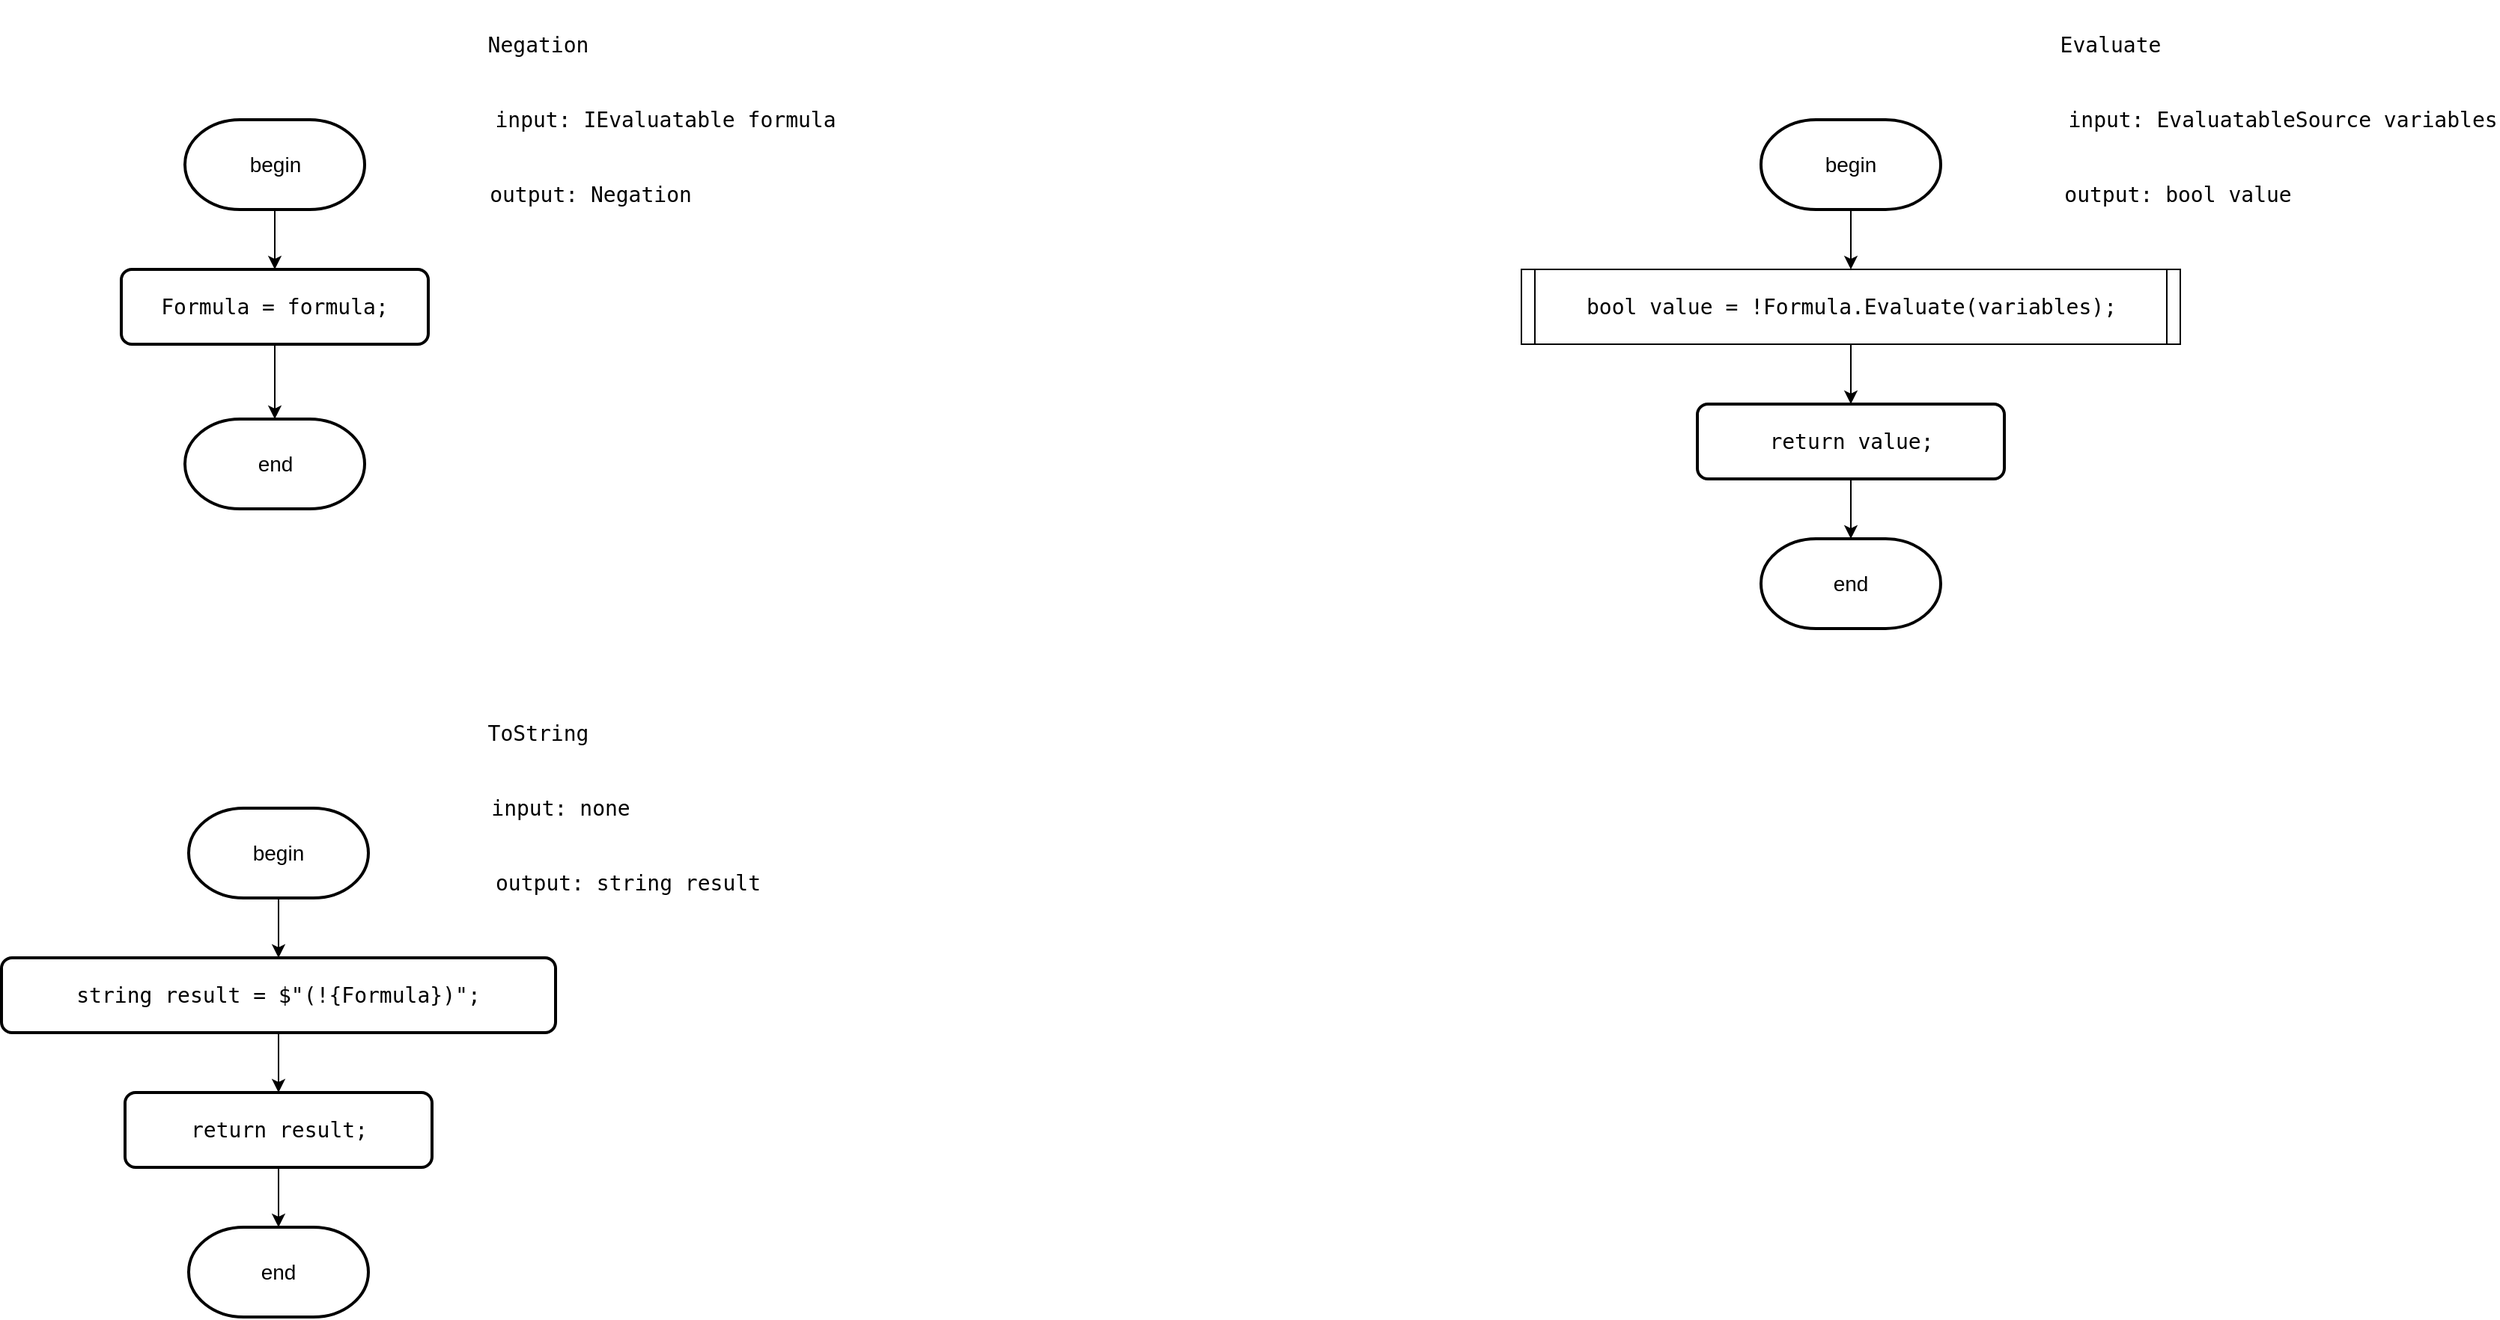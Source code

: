 <mxfile version="26.2.2">
  <diagram name="Page-1" id="NvLhf5O7GmkvqG9NA0h2">
    <mxGraphModel dx="2918" dy="2301" grid="1" gridSize="10" guides="1" tooltips="1" connect="1" arrows="1" fold="1" page="1" pageScale="1" pageWidth="850" pageHeight="1100" math="0" shadow="0">
      <root>
        <mxCell id="0" />
        <mxCell id="1" parent="0" />
        <mxCell id="ZzTrktc_uQxRz7rM2BSA-1" value="&lt;pre style=&quot;font-family: &amp;quot;JetBrains Mono&amp;quot;, monospace;&quot;&gt;&lt;font style=&quot;&quot;&gt;Negation&lt;/font&gt;&lt;/pre&gt;" style="text;html=1;align=center;verticalAlign=middle;resizable=0;points=[];autosize=1;strokeColor=none;fillColor=none;fontSize=14;labelBackgroundColor=none;fontColor=#000000;" parent="1" vertex="1">
          <mxGeometry x="-437.5" y="-1030" width="90" height="60" as="geometry" />
        </mxCell>
        <mxCell id="ZzTrktc_uQxRz7rM2BSA-2" style="edgeStyle=orthogonalEdgeStyle;rounded=0;orthogonalLoop=1;jettySize=auto;html=1;exitX=0.5;exitY=1;exitDx=0;exitDy=0;exitPerimeter=0;entryX=0.5;entryY=0;entryDx=0;entryDy=0;fontSize=14;labelBackgroundColor=none;fontColor=#000000;" parent="1" source="ZzTrktc_uQxRz7rM2BSA-3" target="ZzTrktc_uQxRz7rM2BSA-5" edge="1">
          <mxGeometry relative="1" as="geometry" />
        </mxCell>
        <mxCell id="ZzTrktc_uQxRz7rM2BSA-3" value="begin" style="strokeWidth=2;html=1;shape=mxgraph.flowchart.terminator;whiteSpace=wrap;fontSize=14;labelBackgroundColor=none;fontColor=#000000;" parent="1" vertex="1">
          <mxGeometry x="-627.5" y="-950" width="120" height="60" as="geometry" />
        </mxCell>
        <mxCell id="ZzTrktc_uQxRz7rM2BSA-5" value="&lt;div style=&quot;&quot;&gt;&lt;pre style=&quot;font-family: &amp;quot;JetBrains Mono&amp;quot;, monospace;&quot;&gt;&lt;div&gt;&lt;pre style=&quot;font-family: &amp;quot;JetBrains Mono&amp;quot;, monospace;&quot;&gt;Formula = &lt;span style=&quot;&quot;&gt;formula&lt;/span&gt;;&lt;/pre&gt;&lt;/div&gt;&lt;/pre&gt;&lt;/div&gt;" style="rounded=1;whiteSpace=wrap;html=1;absoluteArcSize=1;arcSize=14;strokeWidth=2;fontSize=14;labelBackgroundColor=none;fontColor=#000000;" parent="1" vertex="1">
          <mxGeometry x="-670" y="-850" width="205" height="50" as="geometry" />
        </mxCell>
        <mxCell id="ZzTrktc_uQxRz7rM2BSA-7" value="&lt;pre style=&quot;font-family: &amp;quot;JetBrains Mono&amp;quot;, monospace;&quot;&gt;input: IEvaluatable formula&lt;/pre&gt;" style="text;html=1;align=center;verticalAlign=middle;resizable=0;points=[];autosize=1;strokeColor=none;fillColor=none;fontSize=14;labelBackgroundColor=none;fontColor=#000000;" parent="1" vertex="1">
          <mxGeometry x="-422.5" y="-980" width="230" height="60" as="geometry" />
        </mxCell>
        <mxCell id="ZzTrktc_uQxRz7rM2BSA-8" value="&lt;pre style=&quot;font-family: &amp;quot;JetBrains Mono&amp;quot;, monospace;&quot;&gt;output: Negation&lt;/pre&gt;" style="text;html=1;align=center;verticalAlign=middle;resizable=0;points=[];autosize=1;strokeColor=none;fillColor=none;fontSize=14;labelBackgroundColor=none;fontColor=#000000;" parent="1" vertex="1">
          <mxGeometry x="-432.5" y="-930" width="150" height="60" as="geometry" />
        </mxCell>
        <mxCell id="ZzTrktc_uQxRz7rM2BSA-9" value="end" style="strokeWidth=2;html=1;shape=mxgraph.flowchart.terminator;whiteSpace=wrap;fontSize=14;labelBackgroundColor=none;fontColor=#000000;" parent="1" vertex="1">
          <mxGeometry x="-627.5" y="-750" width="120" height="60" as="geometry" />
        </mxCell>
        <mxCell id="ZzTrktc_uQxRz7rM2BSA-11" value="&lt;pre style=&quot;font-family: &amp;quot;JetBrains Mono&amp;quot;, monospace;&quot;&gt;Evaluate&lt;/pre&gt;" style="text;html=1;align=center;verticalAlign=middle;resizable=0;points=[];autosize=1;strokeColor=none;fillColor=none;fontSize=14;labelBackgroundColor=none;fontColor=#000000;" parent="1" vertex="1">
          <mxGeometry x="612.5" y="-1030" width="90" height="60" as="geometry" />
        </mxCell>
        <mxCell id="ZzTrktc_uQxRz7rM2BSA-12" style="edgeStyle=orthogonalEdgeStyle;rounded=0;orthogonalLoop=1;jettySize=auto;html=1;exitX=0.5;exitY=1;exitDx=0;exitDy=0;exitPerimeter=0;entryX=0.5;entryY=0;entryDx=0;entryDy=0;fontSize=14;labelBackgroundColor=none;fontColor=#000000;" parent="1" source="ZzTrktc_uQxRz7rM2BSA-13" target="ZzTrktc_uQxRz7rM2BSA-25" edge="1">
          <mxGeometry relative="1" as="geometry" />
        </mxCell>
        <mxCell id="ZzTrktc_uQxRz7rM2BSA-13" value="begin" style="strokeWidth=2;html=1;shape=mxgraph.flowchart.terminator;whiteSpace=wrap;fontSize=14;labelBackgroundColor=none;fontColor=#000000;" parent="1" vertex="1">
          <mxGeometry x="425" y="-950" width="120" height="60" as="geometry" />
        </mxCell>
        <mxCell id="ZzTrktc_uQxRz7rM2BSA-14" value="&lt;pre style=&quot;font-family: &amp;quot;JetBrains Mono&amp;quot;, monospace;&quot;&gt;input: EvaluatableSource variables&lt;/pre&gt;" style="text;html=1;align=center;verticalAlign=middle;resizable=0;points=[];autosize=1;strokeColor=none;fillColor=none;fontSize=14;labelBackgroundColor=none;fontColor=#000000;" parent="1" vertex="1">
          <mxGeometry x="627.5" y="-980" width="290" height="60" as="geometry" />
        </mxCell>
        <mxCell id="ZzTrktc_uQxRz7rM2BSA-15" value="&lt;pre style=&quot;font-family: &amp;quot;JetBrains Mono&amp;quot;, monospace;&quot;&gt;output: bool value&lt;/pre&gt;" style="text;html=1;align=center;verticalAlign=middle;resizable=0;points=[];autosize=1;strokeColor=none;fillColor=none;fontSize=14;labelBackgroundColor=none;fontColor=#000000;" parent="1" vertex="1">
          <mxGeometry x="622.5" y="-930" width="160" height="60" as="geometry" />
        </mxCell>
        <mxCell id="ZzTrktc_uQxRz7rM2BSA-16" value="end" style="strokeWidth=2;html=1;shape=mxgraph.flowchart.terminator;whiteSpace=wrap;fontSize=14;labelBackgroundColor=none;fontColor=#000000;" parent="1" vertex="1">
          <mxGeometry x="425" y="-670" width="120" height="60" as="geometry" />
        </mxCell>
        <mxCell id="ZzTrktc_uQxRz7rM2BSA-17" value="&lt;pre style=&quot;font-family: &amp;quot;JetBrains Mono&amp;quot;, monospace;&quot;&gt;ToString&lt;/pre&gt;" style="text;html=1;align=center;verticalAlign=middle;resizable=0;points=[];autosize=1;strokeColor=none;fillColor=none;fontSize=14;labelBackgroundColor=none;fontColor=#000000;" parent="1" vertex="1">
          <mxGeometry x="-437.5" y="-570" width="90" height="60" as="geometry" />
        </mxCell>
        <mxCell id="ZzTrktc_uQxRz7rM2BSA-18" style="edgeStyle=orthogonalEdgeStyle;rounded=0;orthogonalLoop=1;jettySize=auto;html=1;exitX=0.5;exitY=1;exitDx=0;exitDy=0;exitPerimeter=0;entryX=0.5;entryY=0;entryDx=0;entryDy=0;fontSize=14;labelBackgroundColor=none;fontColor=#000000;" parent="1" source="ZzTrktc_uQxRz7rM2BSA-19" target="ZzTrktc_uQxRz7rM2BSA-20" edge="1">
          <mxGeometry relative="1" as="geometry" />
        </mxCell>
        <mxCell id="ZzTrktc_uQxRz7rM2BSA-19" value="begin" style="strokeWidth=2;html=1;shape=mxgraph.flowchart.terminator;whiteSpace=wrap;fontSize=14;labelBackgroundColor=none;fontColor=#000000;" parent="1" vertex="1">
          <mxGeometry x="-625" y="-490" width="120" height="60" as="geometry" />
        </mxCell>
        <mxCell id="33dVTtdk3FeUhnSl2qy9-7" style="edgeStyle=orthogonalEdgeStyle;rounded=0;orthogonalLoop=1;jettySize=auto;html=1;exitX=0.5;exitY=1;exitDx=0;exitDy=0;fontSize=14;labelBackgroundColor=none;fontColor=#000000;" parent="1" source="ZzTrktc_uQxRz7rM2BSA-20" target="33dVTtdk3FeUhnSl2qy9-5" edge="1">
          <mxGeometry relative="1" as="geometry" />
        </mxCell>
        <mxCell id="ZzTrktc_uQxRz7rM2BSA-20" value="&lt;div style=&quot;&quot;&gt;&lt;pre style=&quot;font-family: &amp;quot;JetBrains Mono&amp;quot;, monospace;&quot;&gt;&lt;pre style=&quot;font-family: &amp;quot;JetBrains Mono&amp;quot;, monospace;&quot;&gt;&lt;pre style=&quot;font-family: &amp;quot;JetBrains Mono&amp;quot;, monospace;&quot;&gt;&lt;div&gt;&lt;pre style=&quot;font-family: &amp;quot;JetBrains Mono&amp;quot;, monospace;&quot;&gt;&lt;span style=&quot;&quot;&gt;string &lt;/span&gt;&lt;span style=&quot;&quot;&gt;result &lt;/span&gt;= &lt;span style=&quot;&quot;&gt;$&quot;(!&lt;/span&gt;{Formula}&lt;span style=&quot;&quot;&gt;)&quot;&lt;/span&gt;;&lt;/pre&gt;&lt;/div&gt;&lt;/pre&gt;&lt;/pre&gt;&lt;/pre&gt;&lt;/div&gt;" style="rounded=1;whiteSpace=wrap;html=1;absoluteArcSize=1;arcSize=14;strokeWidth=2;fontSize=14;labelBackgroundColor=none;fontColor=#000000;" parent="1" vertex="1">
          <mxGeometry x="-750" y="-390" width="370" height="50" as="geometry" />
        </mxCell>
        <mxCell id="ZzTrktc_uQxRz7rM2BSA-21" value="&lt;pre style=&quot;font-family: &amp;quot;JetBrains Mono&amp;quot;, monospace;&quot;&gt;input: none&lt;/pre&gt;" style="text;html=1;align=center;verticalAlign=middle;resizable=0;points=[];autosize=1;strokeColor=none;fillColor=none;fontSize=14;labelBackgroundColor=none;fontColor=#000000;" parent="1" vertex="1">
          <mxGeometry x="-432.5" y="-520" width="110" height="60" as="geometry" />
        </mxCell>
        <mxCell id="ZzTrktc_uQxRz7rM2BSA-22" value="&lt;pre style=&quot;font-family: &amp;quot;JetBrains Mono&amp;quot;, monospace;&quot;&gt;output: string result&lt;/pre&gt;" style="text;html=1;align=center;verticalAlign=middle;resizable=0;points=[];autosize=1;strokeColor=none;fillColor=none;fontSize=14;labelBackgroundColor=none;fontColor=#000000;" parent="1" vertex="1">
          <mxGeometry x="-427.5" y="-470" width="190" height="60" as="geometry" />
        </mxCell>
        <mxCell id="ZzTrktc_uQxRz7rM2BSA-23" value="end" style="strokeWidth=2;html=1;shape=mxgraph.flowchart.terminator;whiteSpace=wrap;fontSize=14;labelBackgroundColor=none;fontColor=#000000;" parent="1" vertex="1">
          <mxGeometry x="-625" y="-210" width="120" height="60" as="geometry" />
        </mxCell>
        <mxCell id="33dVTtdk3FeUhnSl2qy9-2" style="edgeStyle=orthogonalEdgeStyle;rounded=0;orthogonalLoop=1;jettySize=auto;html=1;exitX=0.5;exitY=1;exitDx=0;exitDy=0;fontSize=14;labelBackgroundColor=none;fontColor=#000000;" parent="1" source="ZzTrktc_uQxRz7rM2BSA-25" target="33dVTtdk3FeUhnSl2qy9-1" edge="1">
          <mxGeometry relative="1" as="geometry" />
        </mxCell>
        <mxCell id="ZzTrktc_uQxRz7rM2BSA-25" value="&lt;pre style=&quot;font-family: &amp;quot;JetBrains Mono&amp;quot;, monospace;&quot;&gt;&lt;div&gt;&lt;pre style=&quot;font-family: &amp;quot;JetBrains Mono&amp;quot;, monospace;&quot;&gt;&lt;span style=&quot;&quot;&gt;bool &lt;/span&gt;value = !Formula.Evaluate(variables);&lt;/pre&gt;&lt;/div&gt;&lt;/pre&gt;" style="shape=process;whiteSpace=wrap;html=1;backgroundOutline=1;size=0.02;fontSize=14;labelBackgroundColor=none;fontColor=#000000;" parent="1" vertex="1">
          <mxGeometry x="265" y="-850" width="440" height="50" as="geometry" />
        </mxCell>
        <mxCell id="ZzTrktc_uQxRz7rM2BSA-27" style="edgeStyle=orthogonalEdgeStyle;rounded=0;orthogonalLoop=1;jettySize=auto;html=1;exitX=0.5;exitY=1;exitDx=0;exitDy=0;entryX=0.5;entryY=0;entryDx=0;entryDy=0;entryPerimeter=0;fontSize=14;labelBackgroundColor=none;fontColor=#000000;" parent="1" source="ZzTrktc_uQxRz7rM2BSA-5" target="ZzTrktc_uQxRz7rM2BSA-9" edge="1">
          <mxGeometry relative="1" as="geometry" />
        </mxCell>
        <mxCell id="33dVTtdk3FeUhnSl2qy9-1" value="&lt;div style=&quot;&quot;&gt;&lt;pre style=&quot;font-family: &amp;quot;JetBrains Mono&amp;quot;, monospace;&quot;&gt;&lt;pre style=&quot;font-family: &amp;quot;JetBrains Mono&amp;quot;, monospace;&quot;&gt;&lt;div&gt;&lt;pre style=&quot;font-family: &amp;quot;JetBrains Mono&amp;quot;, monospace;&quot;&gt;&lt;span style=&quot;&quot;&gt;return &lt;/span&gt;value;&lt;/pre&gt;&lt;/div&gt;&lt;/pre&gt;&lt;/pre&gt;&lt;/div&gt;" style="rounded=1;whiteSpace=wrap;html=1;absoluteArcSize=1;arcSize=14;strokeWidth=2;fontSize=14;labelBackgroundColor=none;fontColor=#000000;" parent="1" vertex="1">
          <mxGeometry x="382.5" y="-760" width="205" height="50" as="geometry" />
        </mxCell>
        <mxCell id="33dVTtdk3FeUhnSl2qy9-3" style="edgeStyle=orthogonalEdgeStyle;rounded=0;orthogonalLoop=1;jettySize=auto;html=1;exitX=0.5;exitY=1;exitDx=0;exitDy=0;entryX=0.5;entryY=0;entryDx=0;entryDy=0;entryPerimeter=0;fontSize=14;labelBackgroundColor=none;fontColor=#000000;" parent="1" source="33dVTtdk3FeUhnSl2qy9-1" target="ZzTrktc_uQxRz7rM2BSA-16" edge="1">
          <mxGeometry relative="1" as="geometry" />
        </mxCell>
        <mxCell id="33dVTtdk3FeUhnSl2qy9-8" style="edgeStyle=orthogonalEdgeStyle;rounded=0;orthogonalLoop=1;jettySize=auto;html=1;exitX=0.5;exitY=1;exitDx=0;exitDy=0;fontSize=14;labelBackgroundColor=none;fontColor=#000000;" parent="1" source="33dVTtdk3FeUhnSl2qy9-5" target="ZzTrktc_uQxRz7rM2BSA-23" edge="1">
          <mxGeometry relative="1" as="geometry" />
        </mxCell>
        <mxCell id="33dVTtdk3FeUhnSl2qy9-5" value="&lt;div style=&quot;&quot;&gt;&lt;pre style=&quot;font-family: &amp;quot;JetBrains Mono&amp;quot;, monospace;&quot;&gt;&lt;pre style=&quot;font-family: &amp;quot;JetBrains Mono&amp;quot;, monospace;&quot;&gt;&lt;pre style=&quot;font-family: &amp;quot;JetBrains Mono&amp;quot;, monospace;&quot;&gt;&lt;span style=&quot;&quot;&gt;return &lt;/span&gt;result;&lt;br&gt;&lt;/pre&gt;&lt;/pre&gt;&lt;/pre&gt;&lt;/div&gt;" style="rounded=1;whiteSpace=wrap;html=1;absoluteArcSize=1;arcSize=14;strokeWidth=2;fontSize=14;labelBackgroundColor=none;fontColor=#000000;" parent="1" vertex="1">
          <mxGeometry x="-667.5" y="-300" width="205" height="50" as="geometry" />
        </mxCell>
      </root>
    </mxGraphModel>
  </diagram>
</mxfile>
